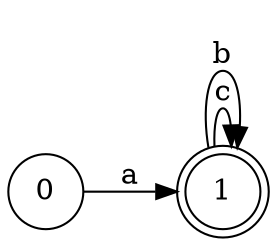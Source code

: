 digraph " Automat " {
    rankdir=LR;
  size="8,5"
node [shape = doublecircle];
1;
node [shape=circle];
1 -> 1 [ label = "c" ];
1 -> 1 [ label = "b" ];
0 -> 1 [ label = "a" ];
}